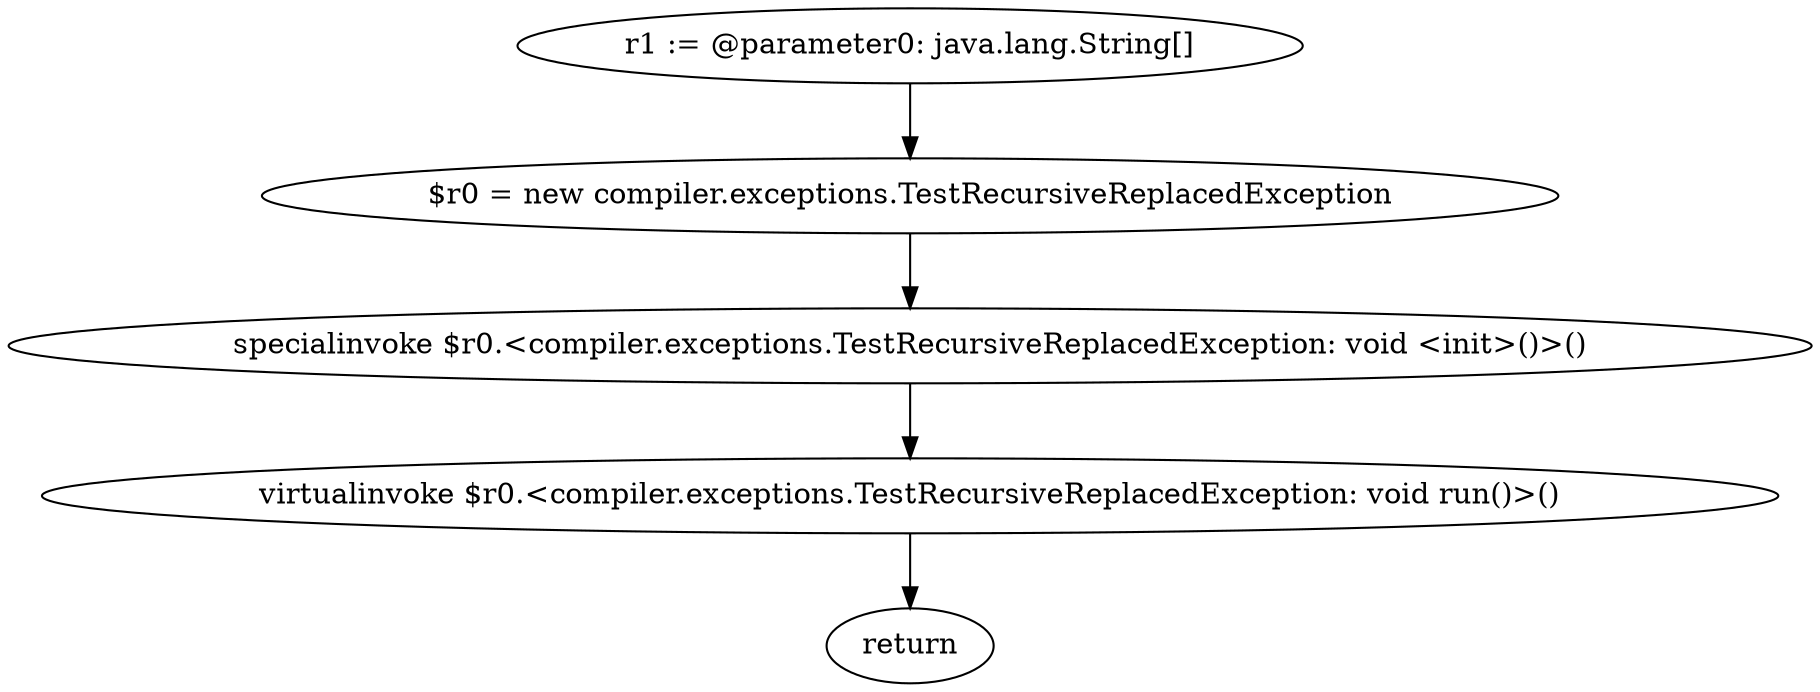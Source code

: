 digraph "unitGraph" {
    "r1 := @parameter0: java.lang.String[]"
    "$r0 = new compiler.exceptions.TestRecursiveReplacedException"
    "specialinvoke $r0.<compiler.exceptions.TestRecursiveReplacedException: void <init>()>()"
    "virtualinvoke $r0.<compiler.exceptions.TestRecursiveReplacedException: void run()>()"
    "return"
    "r1 := @parameter0: java.lang.String[]"->"$r0 = new compiler.exceptions.TestRecursiveReplacedException";
    "$r0 = new compiler.exceptions.TestRecursiveReplacedException"->"specialinvoke $r0.<compiler.exceptions.TestRecursiveReplacedException: void <init>()>()";
    "specialinvoke $r0.<compiler.exceptions.TestRecursiveReplacedException: void <init>()>()"->"virtualinvoke $r0.<compiler.exceptions.TestRecursiveReplacedException: void run()>()";
    "virtualinvoke $r0.<compiler.exceptions.TestRecursiveReplacedException: void run()>()"->"return";
}
